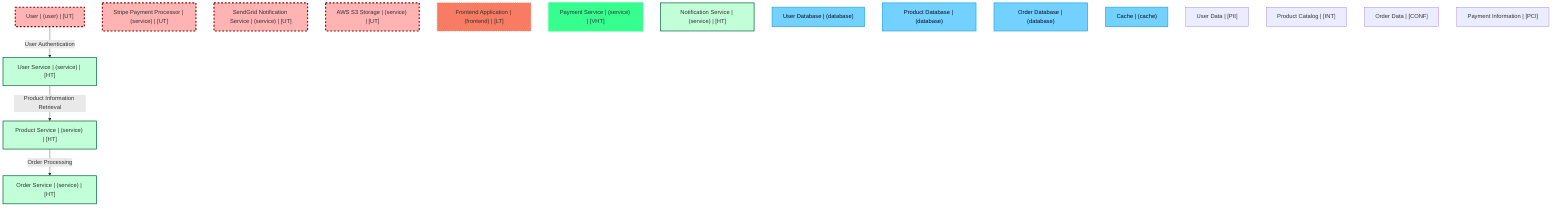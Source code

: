 graph TB
  node_01F8F8G6D8H9J0K1L2M3N4O5E1["User | (user) | [UT]"]:::untrusted
  node_01F8F8G6D8H9J0K1L2M3N4O5F2["Stripe Payment Processor | (service) | [UT]"]:::untrusted
  node_01F8F8G6D8H9J0K1L2M3N4O5G3["SendGrid Notification Service | (service) | [UT]"]:::untrusted
  node_01F8F8G6D8H9J0K1L2M3N4O5H4["AWS S3 Storage | (service) | [UT]"]:::untrusted
  node_01F8F8G6D8H9J0K1L2M3N4O5U1["Frontend Application | (frontend) | [LT]"]:::lowTrust
  node_01F8F8G6D8H9J0K1L2M3N4O5V2["User Service | (service) | [HT]"]:::highTrust
  node_01F8F8G6D8H9J0K1L2M3N4O5W3["Product Service | (service) | [HT]"]:::highTrust
  node_01F8F8G6D8H9J0K1L2M3N4O5X4["Order Service | (service) | [HT]"]:::highTrust
  node_01F8F8G6D8H9J0K1L2M3N4O5Y5["Payment Service | (service) | [VHT]"]:::veryHighTrust
  node_01F8F8G6D8H9J0K1L2M3N4O5Z6["Notification Service | (service) | [HT]"]:::highTrust
  node_01F8F8G6D8H9J0K1L2M3N4O5A7["User Database | (database)"]:::dataStore
  node_01F8F8G6D8H9J0K1L2M3N4O5B8["Product Database | (database)"]:::dataStore
  node_01F8F8G6D8H9J0K1L2M3N4O5C9["Order Database | (database)"]:::dataStore
  node_01F8F8G6D8H9J0K1L2M3N4O5D0["Cache | (cache)"]:::dataStore
  node_01F8F8G6D8H9J0K1L2M3N4O5Q7["User Data | [PII]"]:::dataAsset,pii
  node_01F8F8G6D8H9J0K1L2M3N4O5R8["Product Catalog | [INT]"]:::dataAsset,internal
  node_01F8F8G6D8H9J0K1L2M3N4O5S9["Order Data | [CONF]"]:::dataAsset,confidential
  node_01F8F8G6D8H9J0K1L2M3N4O5T0["Payment Information | [PCI]"]:::dataAsset,pci

  node_01F8F8G6D8H9J0K1L2M3N4O5E1 -->|User Authentication| node_01F8F8G6D8H9J0K1L2M3N4O5V2:::encryptedFlow
  node_01F8F8G6D8H9J0K1L2M3N4O5V2 -->|Product Information Retrieval| node_01F8F8G6D8H9J0K1L2M3N4O5W3:::encryptedFlow
  node_01F8F8G6D8H9J0K1L2M3N4O5W3 -->|Order Processing| node_01F8F8G6D8H9J0K1L2M3N4O5X4:::encryptedFlow

  classDef externalEntity fill:#FFB3B3,stroke:#8B0000,stroke-width:2px,color:#0B0D17
  classDef process fill:#C2FFD8,stroke:#106B49,stroke-width:2px,color:#0B0D17
  classDef dataStore fill:#73d1ff,stroke:#29ABE2,stroke-width:2px,color:#0B0D17
  classDef dataAsset fill:#ffa1ad,stroke:#A259FF,stroke-width:2px,color:#0B0D17
  classDef untrusted fill:#FFB3B3,stroke:#8B0000,stroke-width:3px,stroke-dasharray:5 5
  classDef lowTrust fill:#f77c63,stroke:#f77c63,stroke-width:2px,stroke-dasharray:3 3
  classDef mediumTrust fill:#FFF2B3,stroke:#7A6300,stroke-width:2px
  classDef highTrust fill:#C2FFD8,stroke:#106B49,stroke-width:2px
  classDef veryHighTrust fill:#36FF8F,stroke:#36FF8F,stroke-width:3px
  classDef public fill:#C2FFD8,stroke:#106B49,stroke-width:1px
  classDef internal fill:#FFF2B3,stroke:#7A6300,stroke-width:1px
  classDef confidential fill:#FFB3B3,stroke:#8B0000,stroke-width:2px
  classDef restricted fill:#8B0000,stroke:#8B0000,stroke-width:3px
  classDef pii fill:#ffa1ad,stroke:#A259FF,stroke-width:2px
  classDef pci fill:#8B0000,stroke:#8B0000,stroke-width:3px
  classDef phi fill:#ffa1ad,stroke:#A259FF,stroke-width:3px
  classDef encryptedFlow stroke:#106B49,stroke-width:2px
  classDef unencryptedFlow stroke:#8B0000,stroke-width:2px,stroke-dasharray:5 5
  classDef authenticatedFlow stroke:#29ABE2,stroke-width:2px
  classDef trustBoundary fill:transparent,stroke:#2E3440,stroke-width:3px,stroke-dasharray:10 5